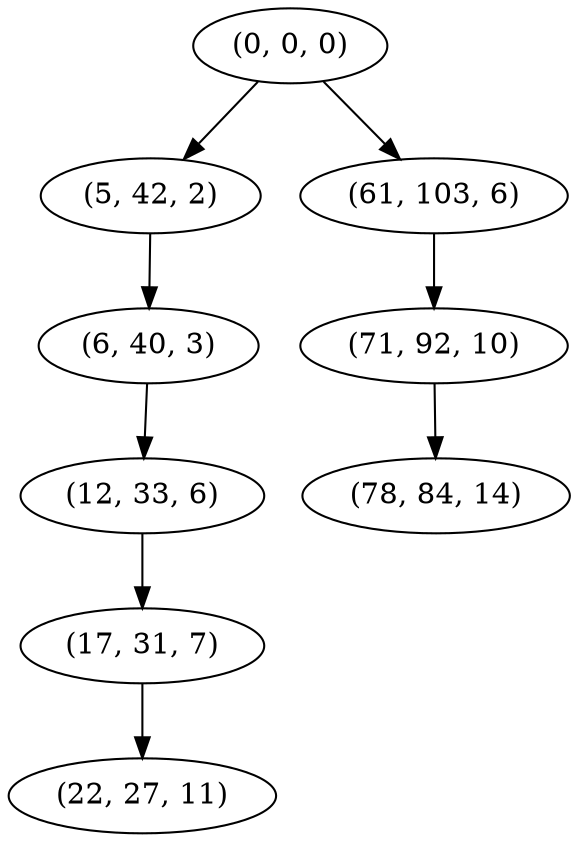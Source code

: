 digraph tree {
    "(0, 0, 0)";
    "(5, 42, 2)";
    "(6, 40, 3)";
    "(12, 33, 6)";
    "(17, 31, 7)";
    "(22, 27, 11)";
    "(61, 103, 6)";
    "(71, 92, 10)";
    "(78, 84, 14)";
    "(0, 0, 0)" -> "(5, 42, 2)";
    "(0, 0, 0)" -> "(61, 103, 6)";
    "(5, 42, 2)" -> "(6, 40, 3)";
    "(6, 40, 3)" -> "(12, 33, 6)";
    "(12, 33, 6)" -> "(17, 31, 7)";
    "(17, 31, 7)" -> "(22, 27, 11)";
    "(61, 103, 6)" -> "(71, 92, 10)";
    "(71, 92, 10)" -> "(78, 84, 14)";
}
